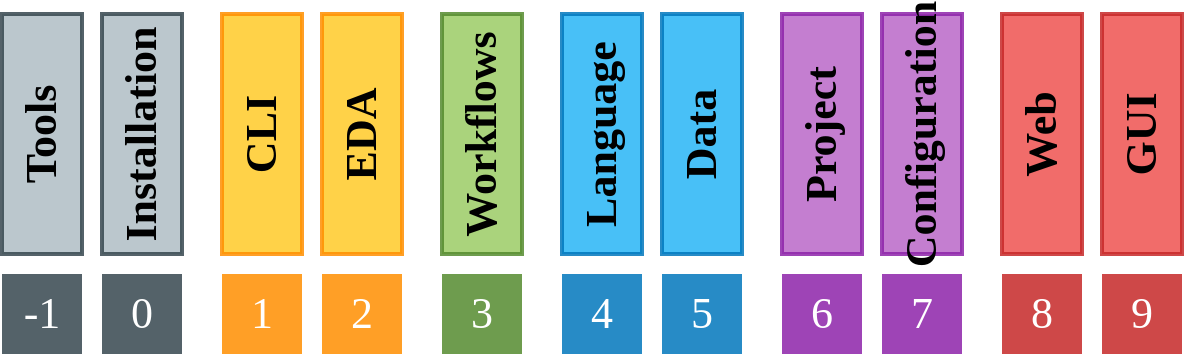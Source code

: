 <mxfile version="13.5.7" type="device"><diagram id="5c5MTBiNeqcY0XCzpNwq" name="Page-1"><mxGraphModel dx="905" dy="672" grid="1" gridSize="10" guides="1" tooltips="1" connect="1" arrows="1" fold="1" page="1" pageScale="1" pageWidth="3300" pageHeight="4681" math="0" shadow="0" extFonts="Teko^https://fonts.googleapis.com/css?family=Teko"><root><mxCell id="0"/><mxCell id="1" parent="0"/><mxCell id="-3E90IPkH3u_-KwCp1B3-1" value="CLI" style="rounded=0;whiteSpace=wrap;html=1;fontSize=22;fontStyle=1;rotation=-90;fontFamily=Teko;fillColor=#ffca28;strokeColor=#FF8F00;strokeWidth=2;opacity=85;" parent="1" vertex="1"><mxGeometry x="110" y="80" width="120" height="40" as="geometry"/></mxCell><mxCell id="-3E90IPkH3u_-KwCp1B3-2" value="EDA" style="rounded=0;whiteSpace=wrap;html=1;fontSize=22;fontStyle=1;rotation=-90;fontFamily=Teko;fillColor=#ffca28;strokeColor=#FF8F00;strokeWidth=2;opacity=85;" parent="1" vertex="1"><mxGeometry x="160" y="80" width="120" height="40" as="geometry"/></mxCell><mxCell id="-3E90IPkH3u_-KwCp1B3-3" value="Workflows" style="rounded=0;whiteSpace=wrap;html=1;fontSize=22;fontStyle=1;rotation=-90;fontFamily=Teko;fillColor=#9ccc65;strokeColor=#558B2F;strokeWidth=2;opacity=85;" parent="1" vertex="1"><mxGeometry x="220" y="80" width="120" height="40" as="geometry"/></mxCell><mxCell id="-3E90IPkH3u_-KwCp1B3-4" value="Project" style="rounded=0;whiteSpace=wrap;html=1;fontSize=22;fontStyle=1;rotation=-90;fontFamily=Teko;fillColor=#ba68c8;strokeColor=#8e24aa;strokeWidth=2;opacity=85;" parent="1" vertex="1"><mxGeometry x="390" y="80" width="120" height="40" as="geometry"/></mxCell><mxCell id="-3E90IPkH3u_-KwCp1B3-5" value="Configuration" style="rounded=0;whiteSpace=wrap;html=1;fontSize=22;fontStyle=1;rotation=-90;fontFamily=Teko;strokeColor=#8E24AA;fillColor=#BA68C8;strokeWidth=2;opacity=85;" parent="1" vertex="1"><mxGeometry x="440" y="80" width="120" height="40" as="geometry"/></mxCell><mxCell id="-3E90IPkH3u_-KwCp1B3-6" value="Language" style="rounded=0;whiteSpace=wrap;html=1;fontSize=22;fontStyle=1;rotation=-90;fontFamily=Teko;fillColor=#29b6f6;strokeColor=#0277BD;strokeWidth=2;opacity=85;" parent="1" vertex="1"><mxGeometry x="280" y="80" width="120" height="40" as="geometry"/></mxCell><mxCell id="-3E90IPkH3u_-KwCp1B3-7" value="Installation" style="rounded=0;whiteSpace=wrap;html=1;fontSize=22;fontStyle=1;rotation=-90;fontFamily=Teko;FType=g;strokeColor=#37474F;strokeWidth=2;fillColor=#b0bec5;opacity=85;" parent="1" vertex="1"><mxGeometry x="50" y="80" width="120" height="40" as="geometry"/></mxCell><mxCell id="-3E90IPkH3u_-KwCp1B3-8" value="&lt;span style=&quot;font-size: 22px&quot;&gt;1&lt;/span&gt;" style="rounded=0;whiteSpace=wrap;html=1;strokeColor=none;fontFamily=Teko;fontSize=22;fontColor=#FFFFFF;fillColor=#ff8f00;opacity=85;" parent="1" vertex="1"><mxGeometry x="150" y="170" width="40" height="40" as="geometry"/></mxCell><mxCell id="-3E90IPkH3u_-KwCp1B3-9" value="&lt;span style=&quot;font-size: 22px&quot;&gt;2&lt;/span&gt;" style="rounded=0;whiteSpace=wrap;html=1;strokeColor=none;fontFamily=Teko;fontSize=22;fontColor=#FFFFFF;fillColor=#ff8f00;opacity=85;" parent="1" vertex="1"><mxGeometry x="200" y="170" width="40" height="40" as="geometry"/></mxCell><mxCell id="-3E90IPkH3u_-KwCp1B3-10" value="&lt;span style=&quot;font-size: 22px&quot;&gt;3&lt;/span&gt;" style="rounded=0;whiteSpace=wrap;html=1;strokeColor=none;fontFamily=Teko;fontSize=22;fontColor=#FFFFFF;fillColor=#558b2f;opacity=85;" parent="1" vertex="1"><mxGeometry x="260" y="170" width="40" height="40" as="geometry"/></mxCell><mxCell id="-3E90IPkH3u_-KwCp1B3-11" value="&lt;span style=&quot;font-size: 22px&quot;&gt;4&lt;/span&gt;" style="rounded=0;whiteSpace=wrap;html=1;strokeColor=none;fontFamily=Teko;fontSize=22;fontColor=#FFFFFF;fillColor=#0277bd;opacity=85;" parent="1" vertex="1"><mxGeometry x="320" y="170" width="40" height="40" as="geometry"/></mxCell><mxCell id="-3E90IPkH3u_-KwCp1B3-12" value="&lt;span style=&quot;font-size: 22px&quot;&gt;6&lt;/span&gt;" style="rounded=0;whiteSpace=wrap;html=1;strokeColor=none;fontFamily=Teko;fontSize=22;fontColor=#FFFFFF;fillColor=#8e24aa;opacity=85;" parent="1" vertex="1"><mxGeometry x="430" y="170" width="40" height="40" as="geometry"/></mxCell><mxCell id="-3E90IPkH3u_-KwCp1B3-13" value="&lt;span style=&quot;font-size: 22px&quot;&gt;7&lt;/span&gt;" style="rounded=0;whiteSpace=wrap;html=1;strokeColor=none;fontFamily=Teko;fontSize=22;fillColor=#8e24aa;fontColor=#FFFFFF;opacity=85;" parent="1" vertex="1"><mxGeometry x="480" y="170" width="40" height="40" as="geometry"/></mxCell><mxCell id="-3E90IPkH3u_-KwCp1B3-14" value="0" style="rounded=0;whiteSpace=wrap;html=1;strokeColor=none;fontFamily=Teko;fontSize=22;fillColor=#37474f;fontColor=#FFFFFF;opacity=85;" parent="1" vertex="1"><mxGeometry x="90" y="170" width="40" height="40" as="geometry"/></mxCell><mxCell id="-3E90IPkH3u_-KwCp1B3-15" value="Web" style="rounded=0;whiteSpace=wrap;html=1;fontSize=22;fontStyle=1;rotation=-90;fontFamily=Teko;fillColor=#ef5350;strokeColor=#C62828;strokeWidth=2;opacity=85;" parent="1" vertex="1"><mxGeometry x="500" y="80" width="120" height="40" as="geometry"/></mxCell><mxCell id="-3E90IPkH3u_-KwCp1B3-16" value="GUI" style="rounded=0;whiteSpace=wrap;html=1;fontSize=22;fontStyle=1;rotation=-90;fontFamily=Teko;fillColor=#ef5350;strokeColor=#c62828;strokeWidth=2;opacity=85;" parent="1" vertex="1"><mxGeometry x="550" y="80" width="120" height="40" as="geometry"/></mxCell><mxCell id="-3E90IPkH3u_-KwCp1B3-17" value="&lt;span style=&quot;font-size: 22px&quot;&gt;8&lt;/span&gt;" style="rounded=0;whiteSpace=wrap;html=1;strokeColor=none;fontFamily=Teko;fontSize=22;fontColor=#FFFFFF;fillColor=#c62828;opacity=85;" parent="1" vertex="1"><mxGeometry x="540" y="170" width="40" height="40" as="geometry"/></mxCell><mxCell id="-3E90IPkH3u_-KwCp1B3-18" value="&lt;span style=&quot;font-size: 22px&quot;&gt;9&lt;/span&gt;" style="rounded=0;whiteSpace=wrap;html=1;strokeColor=none;fontFamily=Teko;fontSize=22;fillColor=#c62828;fontColor=#FFFFFF;opacity=85;" parent="1" vertex="1"><mxGeometry x="590" y="170" width="40" height="40" as="geometry"/></mxCell><mxCell id="F4Zy_Jc3Eq8hWqcCMty4-1" value="Tools" style="rounded=0;whiteSpace=wrap;html=1;fontSize=22;fontStyle=1;rotation=-90;fontFamily=Teko;FType=g;strokeColor=#37474F;strokeWidth=2;fillColor=#b0bec5;opacity=85;" parent="1" vertex="1"><mxGeometry y="80" width="120" height="40" as="geometry"/></mxCell><mxCell id="F4Zy_Jc3Eq8hWqcCMty4-2" value="-1" style="rounded=0;whiteSpace=wrap;html=1;strokeColor=none;fontFamily=Teko;fontSize=22;fillColor=#37474f;fontColor=#FFFFFF;opacity=85;" parent="1" vertex="1"><mxGeometry x="40" y="170" width="40" height="40" as="geometry"/></mxCell><mxCell id="jyrzk3G6iCYizibitk4J-1" value="Data" style="rounded=0;whiteSpace=wrap;html=1;fontSize=22;fontStyle=1;rotation=-90;fontFamily=Teko;fillColor=#29b6f6;strokeColor=#0277BD;strokeWidth=2;opacity=85;" vertex="1" parent="1"><mxGeometry x="330" y="80" width="120" height="40" as="geometry"/></mxCell><mxCell id="jyrzk3G6iCYizibitk4J-2" value="&lt;span style=&quot;font-size: 22px&quot;&gt;5&lt;/span&gt;" style="rounded=0;whiteSpace=wrap;html=1;strokeColor=none;fontFamily=Teko;fontSize=22;fontColor=#FFFFFF;fillColor=#0277bd;opacity=85;" vertex="1" parent="1"><mxGeometry x="370" y="170" width="40" height="40" as="geometry"/></mxCell></root></mxGraphModel></diagram></mxfile>